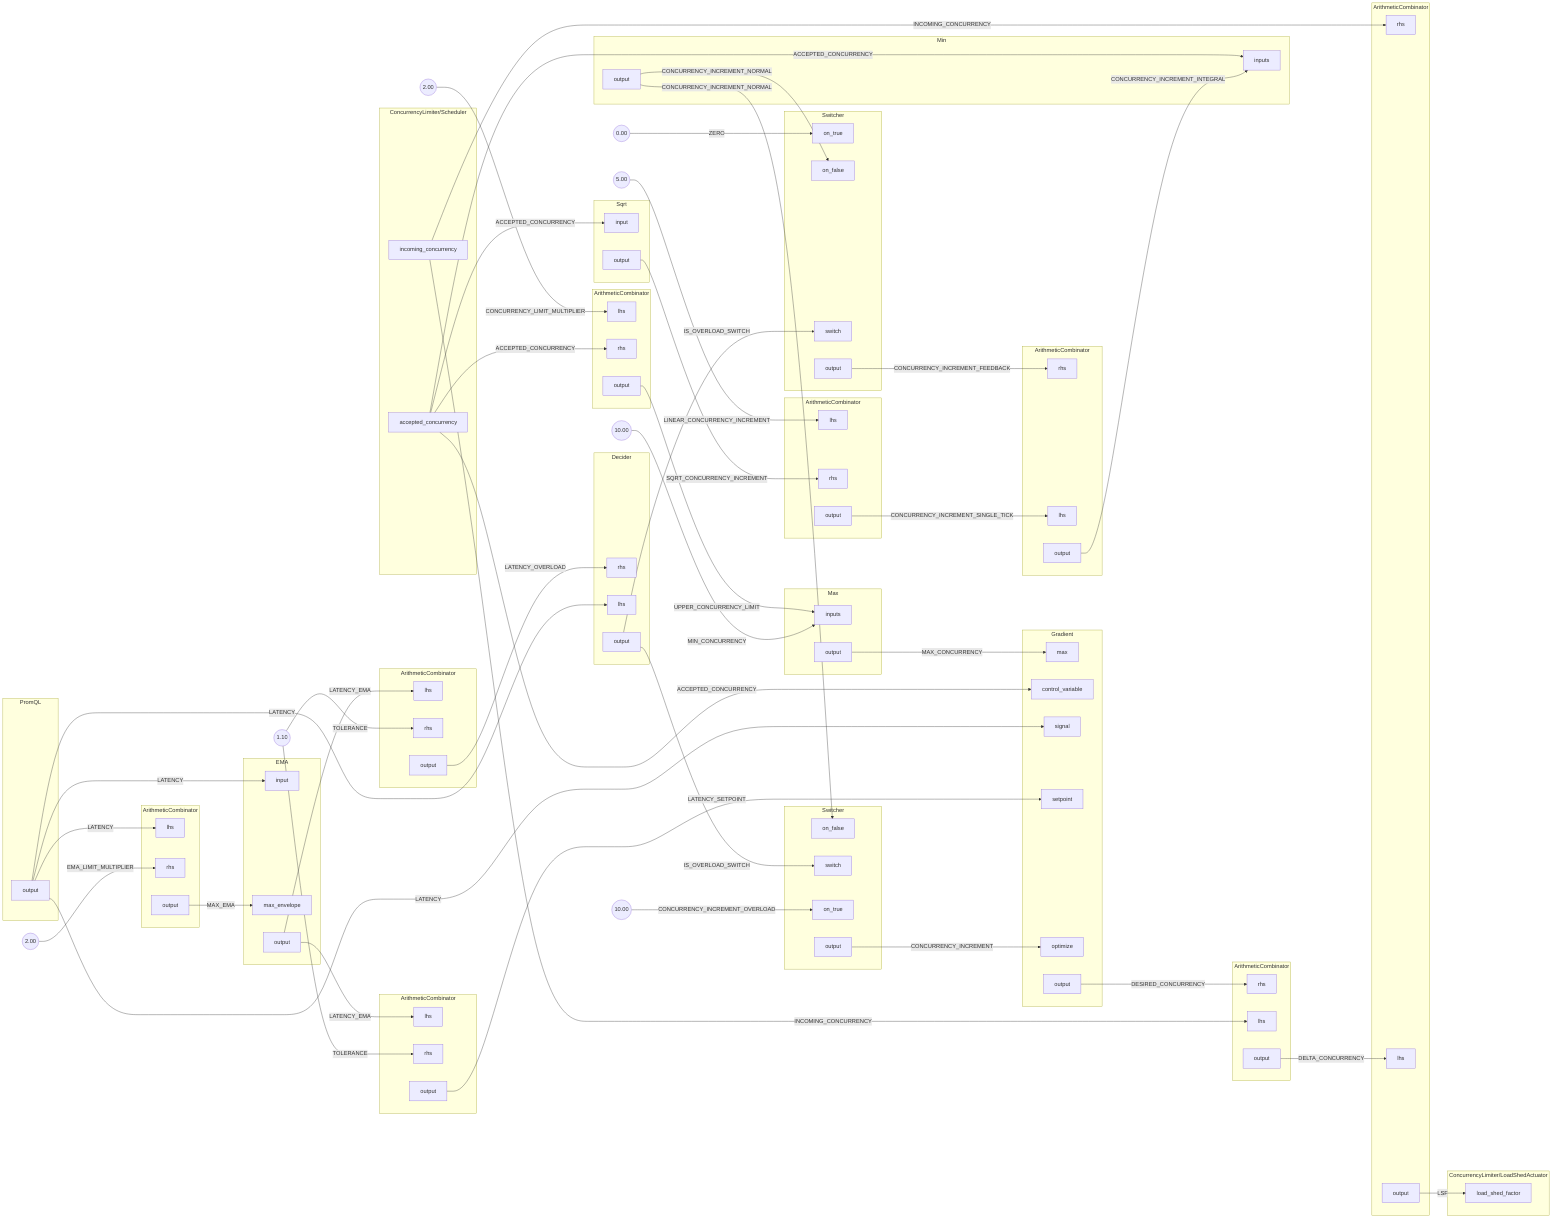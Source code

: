 flowchart LR
0output((2.00))
1output((2.00))
2output((10.00))
3output((5.00))
4output((10.00))
5output((1.10))
6output((0.00))
subgraph 7[ArithmeticCombinator]
7lhs[lhs]
7rhs[rhs]
7output[output]
end
subgraph 8[ArithmeticCombinator]
8lhs[lhs]
8rhs[rhs]
8output[output]
end
subgraph 9[ArithmeticCombinator]
9rhs[rhs]
9lhs[lhs]
9output[output]
end
subgraph 10[ArithmeticCombinator]
10rhs[rhs]
10lhs[lhs]
10output[output]
end
subgraph 11[ArithmeticCombinator]
11lhs[lhs]
11rhs[rhs]
11output[output]
end
subgraph 12[ArithmeticCombinator]
12lhs[lhs]
12rhs[rhs]
12output[output]
end
subgraph 13[ArithmeticCombinator]
13lhs[lhs]
13rhs[rhs]
13output[output]
end
subgraph 14[ArithmeticCombinator]
14rhs[rhs]
14lhs[lhs]
14output[output]
end
subgraph 15[Min]
15inputs[inputs]
15inputs[inputs]
15output[output]
end
subgraph 16[Max]
16inputs[inputs]
16inputs[inputs]
16output[output]
end
subgraph 17[Sqrt]
17input[input]
17output[output]
end
subgraph 18[PromQL]
18output[output]
end
subgraph 19[EMA]
19input[input]
19max_envelope[max_envelope]
19output[output]
end
subgraph 20[Gradient]
20max[max]
20control_variable[control_variable]
20signal[signal]
20setpoint[setpoint]
20optimize[optimize]
20output[output]
end
subgraph 21.Scheduler[ConcurrencyLimiter/Scheduler]
21.Scheduleraccepted_concurrency[accepted_concurrency]
21.Schedulerincoming_concurrency[incoming_concurrency]
end
subgraph 21.LoadShedActuator[ConcurrencyLimiter/LoadShedActuator]
21.LoadShedActuatorload_shed_factor[load_shed_factor]
end
subgraph 24[Switcher]
24on_true[on_true]
24on_false[on_false]
24switch[switch]
24output[output]
end
subgraph 23[Switcher]
23on_false[on_false]
23switch[switch]
23on_true[on_true]
23output[output]
end
subgraph 22[Decider]
22rhs[rhs]
22lhs[lhs]
22output[output]
end
10output --> |LSF| 21.LoadShedActuatorload_shed_factor
13output --> |CONCURRENCY_INCREMENT_SINGLE_TICK| 14lhs
18output --> |LATENCY| 7lhs
18output --> |LATENCY| 19input
18output --> |LATENCY| 20signal
18output --> |LATENCY| 22lhs
20output --> |DESIRED_CONCURRENCY| 9rhs
23output --> |CONCURRENCY_INCREMENT| 20optimize
2output --> |MIN_CONCURRENCY| 16inputs
5output --> |TOLERANCE| 8rhs
5output --> |TOLERANCE| 12rhs
6output --> |ZERO| 24on_true
9output --> |DELTA_CONCURRENCY| 10lhs
12output --> |LATENCY_OVERLOAD| 22rhs
16output --> |MAX_CONCURRENCY| 20max
22output --> |IS_OVERLOAD_SWITCH| 23switch
22output --> |IS_OVERLOAD_SWITCH| 24switch
0output --> |EMA_LIMIT_MULTIPLIER| 7rhs
3output --> |LINEAR_CONCURRENCY_INCREMENT| 13lhs
11output --> |UPPER_CONCURRENCY_LIMIT| 16inputs
17output --> |SQRT_CONCURRENCY_INCREMENT| 13rhs
19output --> |LATENCY_EMA| 8lhs
19output --> |LATENCY_EMA| 12lhs
21.Schedulerincoming_concurrency --> |INCOMING_CONCURRENCY| 9lhs
21.Schedulerincoming_concurrency --> |INCOMING_CONCURRENCY| 10rhs
1output --> |CONCURRENCY_LIMIT_MULTIPLIER| 11lhs
7output --> |MAX_EMA| 19max_envelope
8output --> |LATENCY_SETPOINT| 20setpoint
14output --> |CONCURRENCY_INCREMENT_INTEGRAL| 15inputs
15output --> |CONCURRENCY_INCREMENT_NORMAL| 23on_false
15output --> |CONCURRENCY_INCREMENT_NORMAL| 24on_false
21.Scheduleraccepted_concurrency --> |ACCEPTED_CONCURRENCY| 11rhs
21.Scheduleraccepted_concurrency --> |ACCEPTED_CONCURRENCY| 15inputs
21.Scheduleraccepted_concurrency --> |ACCEPTED_CONCURRENCY| 17input
21.Scheduleraccepted_concurrency --> |ACCEPTED_CONCURRENCY| 20control_variable
24output --> |CONCURRENCY_INCREMENT_FEEDBACK| 14rhs
4output --> |CONCURRENCY_INCREMENT_OVERLOAD| 23on_true